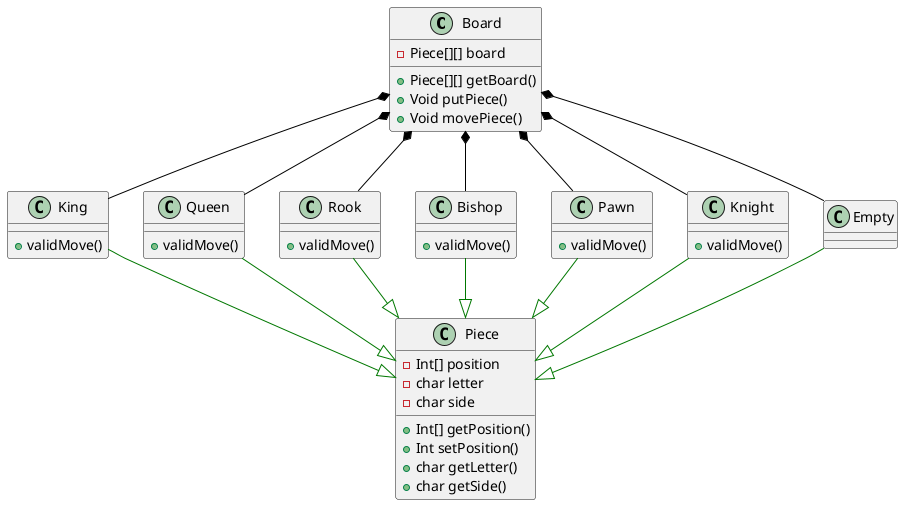 @startuml
'https://plantuml.com/sequence-diagram

class Board{
        -Piece[][] board
        +Piece[][] getBoard()
        +Void putPiece()
        +Void movePiece()
    }

class Piece{
    -Int[] position
    -char letter
    -char side
    +Int[] getPosition()
    +Int setPosition()
    +char getLetter()
    +char getSide()
    }

class King{
    +validMove()
    }
King -[#007700]-|> Piece

class Queen{
    +validMove()
    }
Queen -[#007700]-|> Piece

class Rook{
    +validMove()
    }
Rook -[#007700]-|> Piece

class Bishop{
    +validMove()
    }
Bishop -[#007700]-|> Piece

class Pawn{
    +validMove()
    }
Pawn -[#007700]-|> Piece

class Knight{
    +validMove()
    }
Knight -[#007700]-|> Piece

class Empty{
    }
Empty -[#007700]-|> Piece

Board *-[#000000]- Empty
Board *-[#000000]- Knight
Board *-[#000000]- Pawn
Board *-[#000000]- Bishop
Board *-[#000000]- Rook
Board *-[#000000]- Queen
Board *-[#000000]- King



@enduml
